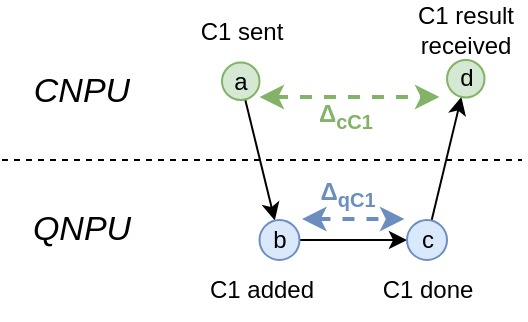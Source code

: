 <mxfile version="24.6.4" type="embed">
    <diagram id="I4dKGTPQtQzw9f7KV-TR" name="Page-1">
        <mxGraphModel dx="859" dy="462" grid="1" gridSize="10" guides="1" tooltips="1" connect="1" arrows="1" fold="1" page="1" pageScale="1" pageWidth="850" pageHeight="1100" background="#ffffff" math="0" shadow="0">
            <root>
                <mxCell id="0"/>
                <mxCell id="1" parent="0"/>
                <mxCell id="68" value="CNPU" style="text;html=1;align=center;verticalAlign=middle;whiteSpace=wrap;rounded=0;fontStyle=2;fontSize=17;fontFamily=Helvetica;" parent="1" vertex="1">
                    <mxGeometry x="70" y="151.25" width="60" height="30" as="geometry"/>
                </mxCell>
                <mxCell id="69" value="QNPU" style="text;html=1;align=center;verticalAlign=middle;whiteSpace=wrap;rounded=0;fontStyle=2;fontSize=17;fontFamily=Helvetica;" parent="1" vertex="1">
                    <mxGeometry x="70" y="220" width="60" height="30" as="geometry"/>
                </mxCell>
                <mxCell id="101" style="edgeStyle=none;html=1;" parent="1" source="100" target="103" edge="1">
                    <mxGeometry relative="1" as="geometry">
                        <mxPoint x="180" y="230" as="targetPoint"/>
                    </mxGeometry>
                </mxCell>
                <mxCell id="100" value="a" style="ellipse;whiteSpace=wrap;html=1;aspect=fixed;fillColor=#d5e8d4;strokeColor=#82b366;" parent="1" vertex="1">
                    <mxGeometry x="170" y="151.25" width="18.75" height="18.75" as="geometry"/>
                </mxCell>
                <mxCell id="102" value="C1 sent" style="text;html=1;align=center;verticalAlign=middle;whiteSpace=wrap;rounded=0;" parent="1" vertex="1">
                    <mxGeometry x="150" y="121.25" width="60" height="30" as="geometry"/>
                </mxCell>
                <mxCell id="120" style="edgeStyle=none;html=1;exitX=1;exitY=0.5;exitDx=0;exitDy=0;entryX=0;entryY=0.5;entryDx=0;entryDy=0;" parent="1" source="103" target="108" edge="1">
                    <mxGeometry relative="1" as="geometry"/>
                </mxCell>
                <mxCell id="103" value="b" style="ellipse;whiteSpace=wrap;html=1;aspect=fixed;fillColor=#dae8fc;strokeColor=#6c8ebf;" parent="1" vertex="1">
                    <mxGeometry x="188.75" y="230" width="20" height="20" as="geometry"/>
                </mxCell>
                <mxCell id="104" value="C1 added" style="text;html=1;align=center;verticalAlign=middle;whiteSpace=wrap;rounded=0;" parent="1" vertex="1">
                    <mxGeometry x="160" y="250" width="60" height="30" as="geometry"/>
                </mxCell>
                <mxCell id="105" style="edgeStyle=none;html=1;startArrow=classic;startFill=1;endArrow=none;endFill=0;" parent="1" source="106" target="108" edge="1">
                    <mxGeometry relative="1" as="geometry">
                        <mxPoint x="272.5" y="230" as="targetPoint"/>
                    </mxGeometry>
                </mxCell>
                <mxCell id="106" value="d" style="ellipse;whiteSpace=wrap;html=1;aspect=fixed;fillColor=#d5e8d4;strokeColor=#82b366;" parent="1" vertex="1">
                    <mxGeometry x="282.51" y="150" width="18.75" height="18.75" as="geometry"/>
                </mxCell>
                <mxCell id="107" value="C1 result&lt;div&gt;received&lt;/div&gt;" style="text;html=1;align=center;verticalAlign=middle;whiteSpace=wrap;rounded=0;" parent="1" vertex="1">
                    <mxGeometry x="261.88" y="120" width="60" height="30" as="geometry"/>
                </mxCell>
                <mxCell id="108" value="c" style="ellipse;whiteSpace=wrap;html=1;aspect=fixed;fillColor=#dae8fc;strokeColor=#6c8ebf;" parent="1" vertex="1">
                    <mxGeometry x="262.5" y="230" width="20" height="20" as="geometry"/>
                </mxCell>
                <mxCell id="109" value="C1 done" style="text;html=1;align=center;verticalAlign=middle;whiteSpace=wrap;rounded=0;" parent="1" vertex="1">
                    <mxGeometry x="242.5" y="250" width="60" height="30" as="geometry"/>
                </mxCell>
                <mxCell id="124" value="" style="endArrow=classic;startArrow=classic;html=1;dashed=1;fillColor=#d5e8d4;strokeColor=#82b366;strokeWidth=2;" parent="1" edge="1">
                    <mxGeometry width="50" height="50" relative="1" as="geometry">
                        <mxPoint x="188.75" y="168.47" as="sourcePoint"/>
                        <mxPoint x="278.75" y="168.47" as="targetPoint"/>
                    </mxGeometry>
                </mxCell>
                <mxCell id="125" value="Δ&lt;sub&gt;cC1&lt;/sub&gt;" style="text;html=1;align=center;verticalAlign=middle;whiteSpace=wrap;rounded=0;fontColor=#82B366;fontStyle=1" parent="1" vertex="1">
                    <mxGeometry x="201.88" y="165" width="60" height="25" as="geometry"/>
                </mxCell>
                <mxCell id="128" value="" style="endArrow=classic;startArrow=classic;html=1;dashed=1;fillColor=#dae8fc;strokeColor=#6c8ebf;strokeWidth=2;" parent="1" edge="1">
                    <mxGeometry width="50" height="50" relative="1" as="geometry">
                        <mxPoint x="210" y="229.52" as="sourcePoint"/>
                        <mxPoint x="261.25" y="229.52" as="targetPoint"/>
                    </mxGeometry>
                </mxCell>
                <mxCell id="129" value="Δ&lt;sub&gt;qC1&lt;/sub&gt;" style="text;html=1;align=center;verticalAlign=middle;whiteSpace=wrap;rounded=0;fontColor=#6C8EBF;fontStyle=1" parent="1" vertex="1">
                    <mxGeometry x="202.5" y="207.36" width="60" height="20" as="geometry"/>
                </mxCell>
                <mxCell id="138" value="" style="endArrow=none;dashed=1;html=1;" parent="1" edge="1">
                    <mxGeometry width="50" height="50" relative="1" as="geometry">
                        <mxPoint x="60" y="200" as="sourcePoint"/>
                        <mxPoint x="320" y="200" as="targetPoint"/>
                    </mxGeometry>
                </mxCell>
            </root>
        </mxGraphModel>
    </diagram>
</mxfile>